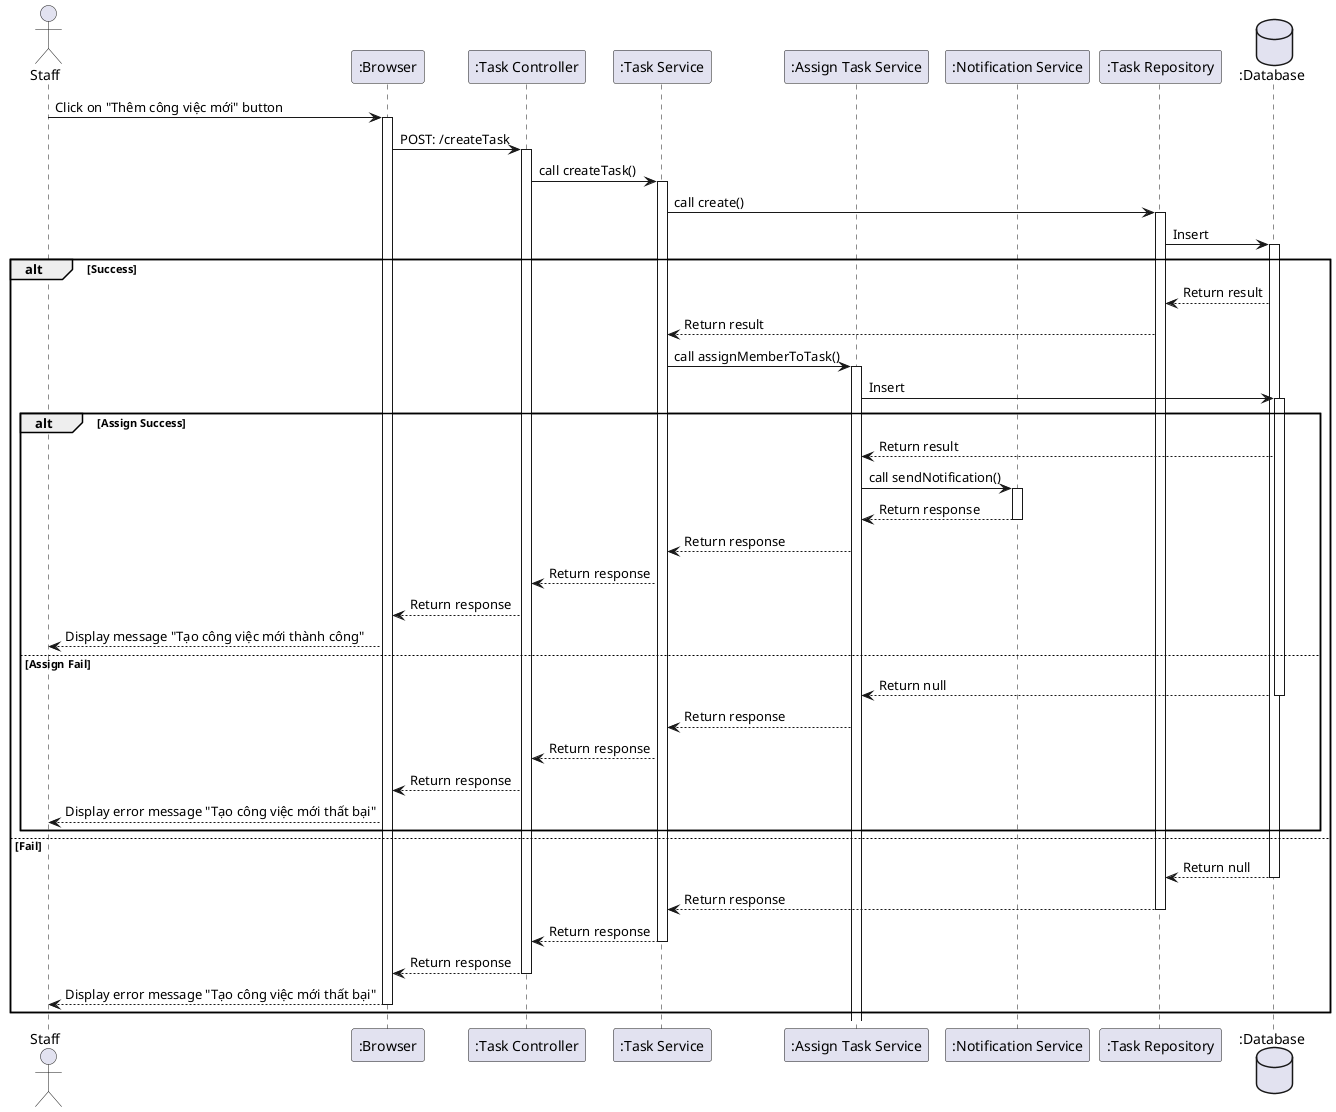 @startuml

actor Staff as user
participant ":Browser" as a
participant ":Task Controller" as b
participant ":Task Service" as c
participant ":Assign Task Service" as d
participant ":Notification Service" as e
participant ":Task Repository" as f
database ":Database" as g

user -> a++: Click on "Thêm công việc mới" button
a -> b++: POST: /createTask
b -> c++: call createTask()
c -> f++: call create()
f -> g++: Insert
alt Success
    g --> f: Return result
    f --> c: Return result
    c -> d++: call assignMemberToTask()
    d -> g++: Insert
    alt Assign Success
        g --> d: Return result
        d -> e++: call sendNotification()
        e --> d--: Return response
        d --> c: Return response
        c --> b: Return response
        b --> a: Return response
        a --> user: Display message "Tạo công việc mới thành công"
    else Assign Fail
        g --> d--: Return null
        d --> c: Return response
        c --> b: Return response
        b --> a: Return response
        a --> user: Display error message "Tạo công việc mới thất bại"
    end

else Fail
    g --> f--: Return null
    f --> c--: Return response
    c --> b--: Return response
    b --> a--: Return response
    a --> user--: Display error message "Tạo công việc mới thất bại"
end

@enduml